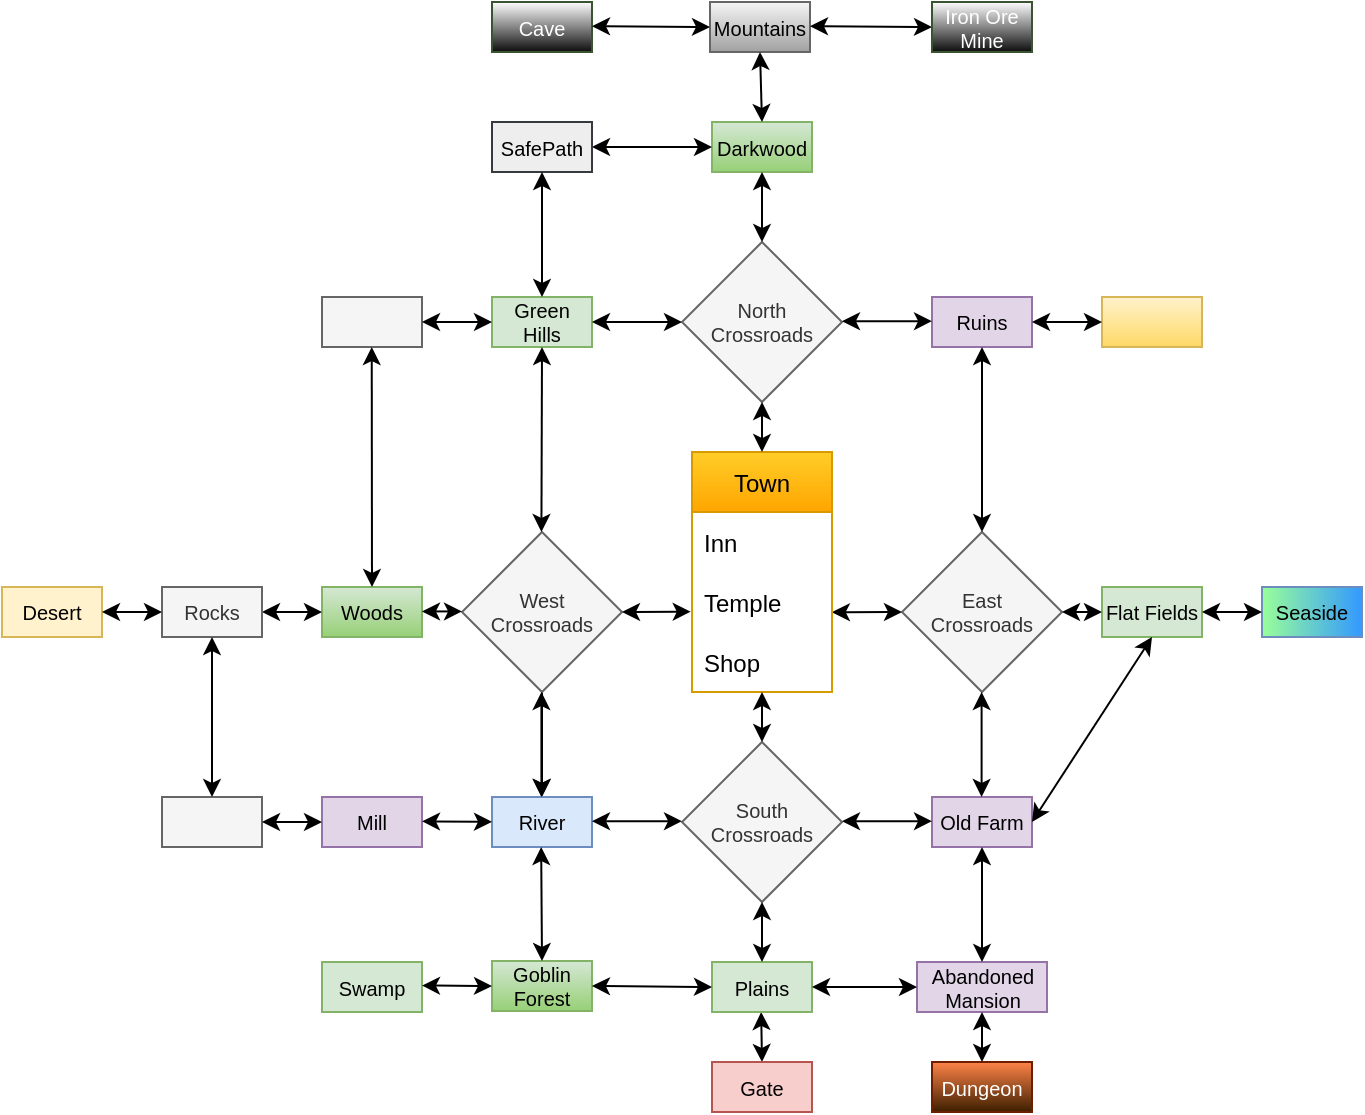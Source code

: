 <mxfile version="16.4.0" type="device"><diagram id="3e_ZeyB_WsexRNAXNc2T" name="Strona-1"><mxGraphModel dx="942" dy="725" grid="1" gridSize="10" guides="1" tooltips="1" connect="1" arrows="1" fold="1" page="1" pageScale="1" pageWidth="827" pageHeight="1169" math="0" shadow="0"><root><mxCell id="0"/><mxCell id="1" parent="0"/><mxCell id="8W7O9c99MwGOj7qPyFs_-2" value="North Crossroads" style="rhombus;whiteSpace=wrap;html=1;fillColor=#f5f5f5;strokeColor=#666666;fontColor=#333333;fontSize=10;" parent="1" vertex="1"><mxGeometry x="350" y="200" width="80" height="80" as="geometry"/></mxCell><mxCell id="8W7O9c99MwGOj7qPyFs_-3" value="South Crossroads" style="rhombus;whiteSpace=wrap;html=1;fillColor=#f5f5f5;fontColor=#333333;strokeColor=#666666;fontSize=10;" parent="1" vertex="1"><mxGeometry x="350" y="450" width="80" height="80" as="geometry"/></mxCell><mxCell id="8W7O9c99MwGOj7qPyFs_-4" value="East&lt;br&gt;Crossroads" style="rhombus;whiteSpace=wrap;html=1;fillColor=#f5f5f5;fontColor=#333333;strokeColor=#666666;fontSize=10;" parent="1" vertex="1"><mxGeometry x="460" y="345" width="80" height="80" as="geometry"/></mxCell><mxCell id="IO5RFfVwfSLMiQx77XnW-21" value="" style="edgeStyle=orthogonalEdgeStyle;rounded=0;orthogonalLoop=1;jettySize=auto;html=1;" edge="1" parent="1" source="8W7O9c99MwGOj7qPyFs_-5" target="8W7O9c99MwGOj7qPyFs_-14"><mxGeometry relative="1" as="geometry"/></mxCell><mxCell id="8W7O9c99MwGOj7qPyFs_-5" value="West &lt;br&gt;Crossroads" style="rhombus;whiteSpace=wrap;html=1;fillColor=#f5f5f5;fontColor=#333333;strokeColor=#666666;fontSize=10;" parent="1" vertex="1"><mxGeometry x="240" y="345" width="80" height="80" as="geometry"/></mxCell><mxCell id="8W7O9c99MwGOj7qPyFs_-9" value="" style="endArrow=classic;startArrow=classic;html=1;rounded=0;entryX=0;entryY=0.5;entryDx=0;entryDy=0;fontSize=10;exitX=0.999;exitY=0.67;exitDx=0;exitDy=0;exitPerimeter=0;" parent="1" source="IO5RFfVwfSLMiQx77XnW-53" target="8W7O9c99MwGOj7qPyFs_-4" edge="1"><mxGeometry width="50" height="50" relative="1" as="geometry"><mxPoint x="430" y="385" as="sourcePoint"/><mxPoint x="410" y="340" as="targetPoint"/></mxGeometry></mxCell><mxCell id="8W7O9c99MwGOj7qPyFs_-10" value="" style="endArrow=classic;startArrow=classic;html=1;rounded=0;entryX=1;entryY=0.5;entryDx=0;entryDy=0;fontSize=10;exitX=-0.009;exitY=0.661;exitDx=0;exitDy=0;exitPerimeter=0;" parent="1" source="IO5RFfVwfSLMiQx77XnW-53" target="8W7O9c99MwGOj7qPyFs_-5" edge="1"><mxGeometry width="50" height="50" relative="1" as="geometry"><mxPoint x="350" y="385" as="sourcePoint"/><mxPoint x="420" y="350" as="targetPoint"/></mxGeometry></mxCell><mxCell id="8W7O9c99MwGOj7qPyFs_-11" value="Woods" style="rounded=0;whiteSpace=wrap;html=1;fontSize=10;fillColor=#d5e8d4;strokeColor=#82b366;gradientColor=#97d077;" parent="1" vertex="1"><mxGeometry x="170" y="372.5" width="50" height="25" as="geometry"/></mxCell><mxCell id="8W7O9c99MwGOj7qPyFs_-13" value="Green Hills" style="rounded=0;whiteSpace=wrap;html=1;fontSize=10;fillColor=#d5e8d4;strokeColor=#82b366;" parent="1" vertex="1"><mxGeometry x="255" y="227.5" width="50" height="25" as="geometry"/></mxCell><mxCell id="8W7O9c99MwGOj7qPyFs_-14" value="River" style="rounded=0;whiteSpace=wrap;html=1;fontSize=10;fillColor=#dae8fc;strokeColor=#6c8ebf;" parent="1" vertex="1"><mxGeometry x="255" y="477.5" width="50" height="25" as="geometry"/></mxCell><mxCell id="8W7O9c99MwGOj7qPyFs_-15" value="Flat Fields" style="rounded=0;whiteSpace=wrap;html=1;fillColor=#d5e8d4;strokeColor=#82b366;fontSize=10;" parent="1" vertex="1"><mxGeometry x="560" y="372.5" width="50" height="25" as="geometry"/></mxCell><mxCell id="8W7O9c99MwGOj7qPyFs_-16" value="Ruins" style="rounded=0;whiteSpace=wrap;html=1;fontSize=10;fillColor=#e1d5e7;strokeColor=#9673a6;" parent="1" vertex="1"><mxGeometry x="475" y="227.5" width="50" height="25" as="geometry"/></mxCell><mxCell id="8W7O9c99MwGOj7qPyFs_-17" value="Old Farm" style="rounded=0;whiteSpace=wrap;html=1;fontSize=10;fillColor=#e1d5e7;strokeColor=#9673a6;" parent="1" vertex="1"><mxGeometry x="475" y="477.5" width="50" height="25" as="geometry"/></mxCell><mxCell id="8W7O9c99MwGOj7qPyFs_-18" value="Darkwood" style="rounded=0;whiteSpace=wrap;html=1;fontSize=10;fillColor=#d5e8d4;gradientColor=#97d077;strokeColor=#82b366;" parent="1" vertex="1"><mxGeometry x="365" y="140" width="50" height="25" as="geometry"/></mxCell><mxCell id="8W7O9c99MwGOj7qPyFs_-20" value="Seaside" style="rounded=0;whiteSpace=wrap;html=1;fontSize=10;fillColor=#3399FF;strokeColor=#6c8ebf;gradientColor=#99FF99;gradientDirection=west;" parent="1" vertex="1"><mxGeometry x="640" y="372.5" width="50" height="25" as="geometry"/></mxCell><mxCell id="8W7O9c99MwGOj7qPyFs_-21" value="Desert" style="rounded=0;whiteSpace=wrap;html=1;fontSize=10;fillColor=#fff2cc;strokeColor=#d6b656;" parent="1" vertex="1"><mxGeometry x="10" y="372.5" width="50" height="25" as="geometry"/></mxCell><mxCell id="IO5RFfVwfSLMiQx77XnW-1" value="" style="endArrow=classic;startArrow=classic;html=1;rounded=0;entryX=0;entryY=0.5;entryDx=0;entryDy=0;exitX=1;exitY=0.5;exitDx=0;exitDy=0;" edge="1" parent="1" source="8W7O9c99MwGOj7qPyFs_-4" target="8W7O9c99MwGOj7qPyFs_-15"><mxGeometry width="50" height="50" relative="1" as="geometry"><mxPoint x="390" y="400" as="sourcePoint"/><mxPoint x="440" y="350" as="targetPoint"/></mxGeometry></mxCell><mxCell id="IO5RFfVwfSLMiQx77XnW-2" value="" style="endArrow=classic;startArrow=classic;html=1;rounded=0;entryX=0;entryY=0.5;entryDx=0;entryDy=0;exitX=1;exitY=0.5;exitDx=0;exitDy=0;" edge="1" parent="1" source="8W7O9c99MwGOj7qPyFs_-15" target="8W7O9c99MwGOj7qPyFs_-20"><mxGeometry width="50" height="50" relative="1" as="geometry"><mxPoint x="550" y="395" as="sourcePoint"/><mxPoint x="570" y="395" as="targetPoint"/></mxGeometry></mxCell><mxCell id="IO5RFfVwfSLMiQx77XnW-3" value="" style="endArrow=classic;startArrow=classic;html=1;rounded=0;exitX=0.5;exitY=0;exitDx=0;exitDy=0;entryX=0.5;entryY=1;entryDx=0;entryDy=0;" edge="1" parent="1" source="8W7O9c99MwGOj7qPyFs_-4" target="8W7O9c99MwGOj7qPyFs_-16"><mxGeometry width="50" height="50" relative="1" as="geometry"><mxPoint x="470" y="340" as="sourcePoint"/><mxPoint x="520" y="290" as="targetPoint"/></mxGeometry></mxCell><mxCell id="IO5RFfVwfSLMiQx77XnW-4" value="" style="endArrow=classic;startArrow=classic;html=1;rounded=0;exitX=0.5;exitY=0;exitDx=0;exitDy=0;entryX=0.5;entryY=1;entryDx=0;entryDy=0;" edge="1" parent="1"><mxGeometry width="50" height="50" relative="1" as="geometry"><mxPoint x="499.8" y="477.5" as="sourcePoint"/><mxPoint x="499.8" y="425" as="targetPoint"/></mxGeometry></mxCell><mxCell id="IO5RFfVwfSLMiQx77XnW-5" value="" style="endArrow=classic;startArrow=classic;html=1;rounded=0;exitX=0.5;exitY=0;exitDx=0;exitDy=0;entryX=0.5;entryY=1;entryDx=0;entryDy=0;" edge="1" parent="1" source="8W7O9c99MwGOj7qPyFs_-2" target="8W7O9c99MwGOj7qPyFs_-18"><mxGeometry width="50" height="50" relative="1" as="geometry"><mxPoint x="520" y="325" as="sourcePoint"/><mxPoint x="520" y="272.5" as="targetPoint"/></mxGeometry></mxCell><mxCell id="IO5RFfVwfSLMiQx77XnW-6" value="" style="endArrow=classic;startArrow=classic;html=1;rounded=0;exitX=0.5;exitY=0;exitDx=0;exitDy=0;" edge="1" parent="1" source="IO5RFfVwfSLMiQx77XnW-34"><mxGeometry width="50" height="50" relative="1" as="geometry"><mxPoint x="389.58" y="615" as="sourcePoint"/><mxPoint x="389.58" y="585" as="targetPoint"/></mxGeometry></mxCell><mxCell id="IO5RFfVwfSLMiQx77XnW-7" value="" style="endArrow=classic;startArrow=classic;html=1;rounded=0;exitX=0.5;exitY=0;exitDx=0;exitDy=0;entryX=0.5;entryY=1;entryDx=0;entryDy=0;" edge="1" parent="1" target="8W7O9c99MwGOj7qPyFs_-13"><mxGeometry width="50" height="50" relative="1" as="geometry"><mxPoint x="279.71" y="345" as="sourcePoint"/><mxPoint x="279.71" y="292.5" as="targetPoint"/></mxGeometry></mxCell><mxCell id="IO5RFfVwfSLMiQx77XnW-8" value="" style="endArrow=classic;startArrow=classic;html=1;rounded=0;exitX=0.5;exitY=0;exitDx=0;exitDy=0;entryX=0.5;entryY=1;entryDx=0;entryDy=0;" edge="1" parent="1"><mxGeometry width="50" height="50" relative="1" as="geometry"><mxPoint x="279.71" y="477.5" as="sourcePoint"/><mxPoint x="279.71" y="425" as="targetPoint"/></mxGeometry></mxCell><mxCell id="IO5RFfVwfSLMiQx77XnW-9" value="" style="endArrow=classic;startArrow=classic;html=1;rounded=0;entryX=1;entryY=0.5;entryDx=0;entryDy=0;exitX=0;exitY=0.5;exitDx=0;exitDy=0;fontSize=10;" edge="1" parent="1"><mxGeometry width="50" height="50" relative="1" as="geometry"><mxPoint x="240" y="384.71" as="sourcePoint"/><mxPoint x="220" y="384.71" as="targetPoint"/></mxGeometry></mxCell><mxCell id="IO5RFfVwfSLMiQx77XnW-10" value="" style="endArrow=classic;startArrow=classic;html=1;rounded=0;entryX=0;entryY=0.5;entryDx=0;entryDy=0;fontSize=10;" edge="1" parent="1" target="8W7O9c99MwGOj7qPyFs_-11"><mxGeometry width="50" height="50" relative="1" as="geometry"><mxPoint x="140" y="385" as="sourcePoint"/><mxPoint x="230" y="394.71" as="targetPoint"/></mxGeometry></mxCell><mxCell id="IO5RFfVwfSLMiQx77XnW-11" value="" style="endArrow=classic;startArrow=classic;html=1;rounded=0;exitX=1;exitY=0.5;exitDx=0;exitDy=0;entryX=0;entryY=0.5;entryDx=0;entryDy=0;" edge="1" parent="1" source="8W7O9c99MwGOj7qPyFs_-13" target="8W7O9c99MwGOj7qPyFs_-2"><mxGeometry width="50" height="50" relative="1" as="geometry"><mxPoint x="289.71" y="315" as="sourcePoint"/><mxPoint x="289.71" y="262.5" as="targetPoint"/></mxGeometry></mxCell><mxCell id="IO5RFfVwfSLMiQx77XnW-13" value="" style="endArrow=classic;startArrow=classic;html=1;rounded=0;exitX=1;exitY=0.5;exitDx=0;exitDy=0;entryX=0;entryY=0.5;entryDx=0;entryDy=0;" edge="1" parent="1"><mxGeometry width="50" height="50" relative="1" as="geometry"><mxPoint x="430" y="239.58" as="sourcePoint"/><mxPoint x="475" y="239.58" as="targetPoint"/></mxGeometry></mxCell><mxCell id="IO5RFfVwfSLMiQx77XnW-14" value="" style="endArrow=classic;startArrow=classic;html=1;rounded=0;exitX=1;exitY=0.5;exitDx=0;exitDy=0;entryX=0;entryY=0.5;entryDx=0;entryDy=0;" edge="1" parent="1"><mxGeometry width="50" height="50" relative="1" as="geometry"><mxPoint x="305" y="489.58" as="sourcePoint"/><mxPoint x="350" y="489.58" as="targetPoint"/></mxGeometry></mxCell><mxCell id="IO5RFfVwfSLMiQx77XnW-15" value="" style="endArrow=classic;startArrow=classic;html=1;rounded=0;exitX=1;exitY=0.5;exitDx=0;exitDy=0;entryX=0;entryY=0.5;entryDx=0;entryDy=0;" edge="1" parent="1"><mxGeometry width="50" height="50" relative="1" as="geometry"><mxPoint x="430" y="489.58" as="sourcePoint"/><mxPoint x="475" y="489.58" as="targetPoint"/></mxGeometry></mxCell><mxCell id="IO5RFfVwfSLMiQx77XnW-16" value="Mountains" style="rounded=0;whiteSpace=wrap;html=1;fontSize=10;fillColor=#f5f5f5;gradientColor=#A1A1A1;strokeColor=#666666;" vertex="1" parent="1"><mxGeometry x="364" y="80" width="50" height="25" as="geometry"/></mxCell><mxCell id="IO5RFfVwfSLMiQx77XnW-17" value="Rocks" style="rounded=0;whiteSpace=wrap;html=1;fontSize=10;fillColor=#f5f5f5;strokeColor=#666666;fontColor=#333333;" vertex="1" parent="1"><mxGeometry x="90" y="372.5" width="50" height="25" as="geometry"/></mxCell><mxCell id="IO5RFfVwfSLMiQx77XnW-18" value="" style="endArrow=classic;startArrow=classic;html=1;rounded=0;fontSize=10;exitX=1;exitY=0.5;exitDx=0;exitDy=0;" edge="1" parent="1" source="8W7O9c99MwGOj7qPyFs_-21"><mxGeometry width="50" height="50" relative="1" as="geometry"><mxPoint x="150" y="395" as="sourcePoint"/><mxPoint x="90" y="385" as="targetPoint"/></mxGeometry></mxCell><mxCell id="IO5RFfVwfSLMiQx77XnW-19" value="Goblin Forest" style="rounded=0;whiteSpace=wrap;html=1;fontSize=10;fillColor=#d5e8d4;strokeColor=#82b366;gradientColor=#97d077;" vertex="1" parent="1"><mxGeometry x="255" y="559.5" width="50" height="25" as="geometry"/></mxCell><mxCell id="IO5RFfVwfSLMiQx77XnW-20" value="Swamp" style="rounded=0;whiteSpace=wrap;html=1;fontSize=10;fillColor=#d5e8d4;strokeColor=#82b366;" vertex="1" parent="1"><mxGeometry x="170" y="560" width="50" height="25" as="geometry"/></mxCell><mxCell id="IO5RFfVwfSLMiQx77XnW-22" value="" style="endArrow=classic;startArrow=classic;html=1;rounded=0;exitX=0.5;exitY=0;exitDx=0;exitDy=0;entryX=0.5;entryY=1;entryDx=0;entryDy=0;" edge="1" parent="1" source="IO5RFfVwfSLMiQx77XnW-19"><mxGeometry width="50" height="50" relative="1" as="geometry"><mxPoint x="279.58" y="555" as="sourcePoint"/><mxPoint x="279.58" y="502.5" as="targetPoint"/></mxGeometry></mxCell><mxCell id="IO5RFfVwfSLMiQx77XnW-23" value="" style="endArrow=classic;startArrow=classic;html=1;rounded=0;exitX=1;exitY=0.5;exitDx=0;exitDy=0;entryX=0;entryY=0.5;entryDx=0;entryDy=0;" edge="1" parent="1" target="IO5RFfVwfSLMiQx77XnW-19"><mxGeometry width="50" height="50" relative="1" as="geometry"><mxPoint x="220" y="571.76" as="sourcePoint"/><mxPoint x="250" y="572" as="targetPoint"/></mxGeometry></mxCell><mxCell id="IO5RFfVwfSLMiQx77XnW-25" value="Plains" style="rounded=0;whiteSpace=wrap;html=1;fontSize=10;fillColor=#d5e8d4;strokeColor=#82b366;" vertex="1" parent="1"><mxGeometry x="365" y="560" width="50" height="25" as="geometry"/></mxCell><mxCell id="IO5RFfVwfSLMiQx77XnW-26" value="Mill" style="rounded=0;whiteSpace=wrap;html=1;fontSize=10;fillColor=#e1d5e7;strokeColor=#9673a6;" vertex="1" parent="1"><mxGeometry x="170" y="477.5" width="50" height="25" as="geometry"/></mxCell><mxCell id="IO5RFfVwfSLMiQx77XnW-27" value="" style="endArrow=classic;startArrow=classic;html=1;rounded=0;exitX=1;exitY=0.5;exitDx=0;exitDy=0;entryX=0;entryY=0.5;entryDx=0;entryDy=0;" edge="1" parent="1"><mxGeometry width="50" height="50" relative="1" as="geometry"><mxPoint x="220" y="489.66" as="sourcePoint"/><mxPoint x="255" y="489.9" as="targetPoint"/></mxGeometry></mxCell><mxCell id="IO5RFfVwfSLMiQx77XnW-28" value="Cave" style="rounded=0;whiteSpace=wrap;html=1;fontSize=10;fillColor=#FFFFFF;fontColor=#ffffff;strokeColor=#3A5431;gradientColor=#0D0D0D;" vertex="1" parent="1"><mxGeometry x="255" y="80" width="50" height="25" as="geometry"/></mxCell><mxCell id="IO5RFfVwfSLMiQx77XnW-29" value="" style="endArrow=classic;startArrow=classic;html=1;rounded=0;exitX=1;exitY=0.5;exitDx=0;exitDy=0;entryX=0;entryY=0.5;entryDx=0;entryDy=0;" edge="1" parent="1" target="IO5RFfVwfSLMiQx77XnW-16"><mxGeometry width="50" height="50" relative="1" as="geometry"><mxPoint x="305" y="92.08" as="sourcePoint"/><mxPoint x="350" y="92.08" as="targetPoint"/></mxGeometry></mxCell><mxCell id="IO5RFfVwfSLMiQx77XnW-30" value="" style="endArrow=classic;startArrow=classic;html=1;rounded=0;exitX=0.5;exitY=0;exitDx=0;exitDy=0;entryX=0.5;entryY=1;entryDx=0;entryDy=0;" edge="1" parent="1" source="8W7O9c99MwGOj7qPyFs_-18" target="IO5RFfVwfSLMiQx77XnW-16"><mxGeometry width="50" height="50" relative="1" as="geometry"><mxPoint x="400" y="210" as="sourcePoint"/><mxPoint x="400" y="175" as="targetPoint"/></mxGeometry></mxCell><mxCell id="IO5RFfVwfSLMiQx77XnW-32" value="" style="endArrow=classic;startArrow=classic;html=1;rounded=0;exitX=1;exitY=0.5;exitDx=0;exitDy=0;entryX=0;entryY=0.5;entryDx=0;entryDy=0;" edge="1" parent="1"><mxGeometry width="50" height="50" relative="1" as="geometry"><mxPoint x="414" y="92.08" as="sourcePoint"/><mxPoint x="475" y="92.5" as="targetPoint"/></mxGeometry></mxCell><mxCell id="IO5RFfVwfSLMiQx77XnW-33" value="" style="endArrow=classic;startArrow=classic;html=1;rounded=0;entryX=0;entryY=0.5;entryDx=0;entryDy=0;exitX=1;exitY=0.5;exitDx=0;exitDy=0;" edge="1" parent="1" source="IO5RFfVwfSLMiQx77XnW-19" target="IO5RFfVwfSLMiQx77XnW-25"><mxGeometry width="50" height="50" relative="1" as="geometry"><mxPoint x="290" y="610" as="sourcePoint"/><mxPoint x="340" y="560" as="targetPoint"/></mxGeometry></mxCell><mxCell id="IO5RFfVwfSLMiQx77XnW-34" value="Gate" style="rounded=0;whiteSpace=wrap;html=1;fontSize=10;fillColor=#f8cecc;strokeColor=#b85450;" vertex="1" parent="1"><mxGeometry x="365" y="610" width="50" height="25" as="geometry"/></mxCell><mxCell id="IO5RFfVwfSLMiQx77XnW-35" value="" style="endArrow=classic;startArrow=classic;html=1;rounded=0;entryX=0.5;entryY=1;entryDx=0;entryDy=0;exitX=0.5;exitY=0;exitDx=0;exitDy=0;" edge="1" parent="1" source="IO5RFfVwfSLMiQx77XnW-25" target="8W7O9c99MwGOj7qPyFs_-3"><mxGeometry width="50" height="50" relative="1" as="geometry"><mxPoint x="400" y="570" as="sourcePoint"/><mxPoint x="400" y="540" as="targetPoint"/></mxGeometry></mxCell><mxCell id="IO5RFfVwfSLMiQx77XnW-36" value="Abandoned Mansion" style="rounded=0;whiteSpace=wrap;html=1;fontSize=10;fillColor=#e1d5e7;strokeColor=#9673a6;" vertex="1" parent="1"><mxGeometry x="467.5" y="560" width="65" height="25" as="geometry"/></mxCell><mxCell id="IO5RFfVwfSLMiQx77XnW-37" value="" style="endArrow=classic;startArrow=classic;html=1;rounded=0;entryX=0;entryY=0.5;entryDx=0;entryDy=0;exitX=1;exitY=0.5;exitDx=0;exitDy=0;" edge="1" parent="1" source="IO5RFfVwfSLMiQx77XnW-25" target="IO5RFfVwfSLMiQx77XnW-36"><mxGeometry width="50" height="50" relative="1" as="geometry"><mxPoint x="420" y="610" as="sourcePoint"/><mxPoint x="470" y="560" as="targetPoint"/></mxGeometry></mxCell><mxCell id="IO5RFfVwfSLMiQx77XnW-38" value="" style="endArrow=classic;startArrow=classic;html=1;rounded=0;exitX=0.5;exitY=0;exitDx=0;exitDy=0;entryX=0.5;entryY=1;entryDx=0;entryDy=0;" edge="1" parent="1" source="IO5RFfVwfSLMiQx77XnW-36" target="8W7O9c99MwGOj7qPyFs_-17"><mxGeometry width="50" height="50" relative="1" as="geometry"><mxPoint x="509.8" y="487.5" as="sourcePoint"/><mxPoint x="509.8" y="435" as="targetPoint"/></mxGeometry></mxCell><mxCell id="IO5RFfVwfSLMiQx77XnW-39" value="Dungeon" style="rounded=0;whiteSpace=wrap;html=1;fontSize=10;fillColor=#FF8348;strokeColor=#6D1F00;fontColor=#ffffff;gradientColor=#3D1F00;" vertex="1" parent="1"><mxGeometry x="475" y="610" width="50" height="25" as="geometry"/></mxCell><mxCell id="IO5RFfVwfSLMiQx77XnW-40" value="" style="endArrow=classic;startArrow=classic;html=1;rounded=0;entryX=0.5;entryY=1;entryDx=0;entryDy=0;exitX=0.5;exitY=0;exitDx=0;exitDy=0;" edge="1" parent="1" source="IO5RFfVwfSLMiQx77XnW-39" target="IO5RFfVwfSLMiQx77XnW-36"><mxGeometry width="50" height="50" relative="1" as="geometry"><mxPoint x="400" y="570" as="sourcePoint"/><mxPoint x="400" y="540" as="targetPoint"/></mxGeometry></mxCell><mxCell id="IO5RFfVwfSLMiQx77XnW-43" value="" style="endArrow=classic;startArrow=classic;html=1;rounded=0;entryX=0;entryY=0.5;entryDx=0;entryDy=0;exitX=1;exitY=0.5;exitDx=0;exitDy=0;" edge="1" parent="1" source="IO5RFfVwfSLMiQx77XnW-67" target="8W7O9c99MwGOj7qPyFs_-18"><mxGeometry width="50" height="50" relative="1" as="geometry"><mxPoint x="330" y="300" as="sourcePoint"/><mxPoint x="380" y="250" as="targetPoint"/><Array as="points"/></mxGeometry></mxCell><mxCell id="IO5RFfVwfSLMiQx77XnW-44" value="" style="endArrow=classic;startArrow=classic;html=1;rounded=0;entryX=0.5;entryY=1;entryDx=0;entryDy=0;exitX=1;exitY=0.5;exitDx=0;exitDy=0;" edge="1" parent="1" source="8W7O9c99MwGOj7qPyFs_-17" target="8W7O9c99MwGOj7qPyFs_-15"><mxGeometry width="50" height="50" relative="1" as="geometry"><mxPoint x="330" y="590" as="sourcePoint"/><mxPoint x="380" y="540" as="targetPoint"/><Array as="points"/></mxGeometry></mxCell><mxCell id="IO5RFfVwfSLMiQx77XnW-51" value="Town" style="swimlane;fontStyle=0;childLayout=stackLayout;horizontal=1;startSize=30;horizontalStack=0;resizeParent=1;resizeParentMax=0;resizeLast=0;collapsible=1;marginBottom=0;fillColor=#ffcd28;gradientColor=#ffa500;strokeColor=#d79b00;" vertex="1" parent="1"><mxGeometry x="355" y="305" width="70" height="120" as="geometry"><mxRectangle x="355" y="320" width="60" height="30" as="alternateBounds"/></mxGeometry></mxCell><mxCell id="IO5RFfVwfSLMiQx77XnW-52" value="Inn" style="text;strokeColor=none;fillColor=none;align=left;verticalAlign=middle;spacingLeft=4;spacingRight=4;overflow=hidden;points=[[0,0.5],[1,0.5]];portConstraint=eastwest;rotatable=0;" vertex="1" parent="IO5RFfVwfSLMiQx77XnW-51"><mxGeometry y="30" width="70" height="30" as="geometry"/></mxCell><mxCell id="IO5RFfVwfSLMiQx77XnW-53" value="Temple" style="text;strokeColor=none;fillColor=none;align=left;verticalAlign=middle;spacingLeft=4;spacingRight=4;overflow=hidden;points=[[0,0.5],[1,0.5]];portConstraint=eastwest;rotatable=0;" vertex="1" parent="IO5RFfVwfSLMiQx77XnW-51"><mxGeometry y="60" width="70" height="30" as="geometry"/></mxCell><mxCell id="IO5RFfVwfSLMiQx77XnW-54" value="Shop" style="text;strokeColor=none;fillColor=none;align=left;verticalAlign=middle;spacingLeft=4;spacingRight=4;overflow=hidden;points=[[0,0.5],[1,0.5]];portConstraint=eastwest;rotatable=0;" vertex="1" parent="IO5RFfVwfSLMiQx77XnW-51"><mxGeometry y="90" width="70" height="30" as="geometry"/></mxCell><mxCell id="IO5RFfVwfSLMiQx77XnW-56" value="" style="endArrow=classic;startArrow=classic;html=1;rounded=0;entryX=0.5;entryY=0;entryDx=0;entryDy=0;exitX=0.5;exitY=1;exitDx=0;exitDy=0;" edge="1" parent="1" source="8W7O9c99MwGOj7qPyFs_-2" target="IO5RFfVwfSLMiQx77XnW-51"><mxGeometry width="50" height="50" relative="1" as="geometry"><mxPoint x="360" y="410" as="sourcePoint"/><mxPoint x="410" y="360" as="targetPoint"/></mxGeometry></mxCell><mxCell id="IO5RFfVwfSLMiQx77XnW-57" value="" style="endArrow=classic;startArrow=classic;html=1;rounded=0;entryX=0.5;entryY=0;entryDx=0;entryDy=0;exitX=0.5;exitY=1;exitDx=0;exitDy=0;" edge="1" parent="1" source="IO5RFfVwfSLMiQx77XnW-51" target="8W7O9c99MwGOj7qPyFs_-3"><mxGeometry width="50" height="50" relative="1" as="geometry"><mxPoint x="360" y="410" as="sourcePoint"/><mxPoint x="410" y="360" as="targetPoint"/></mxGeometry></mxCell><mxCell id="IO5RFfVwfSLMiQx77XnW-59" value="" style="rounded=0;whiteSpace=wrap;html=1;fillColor=#fff2cc;strokeColor=#d6b656;fontSize=10;gradientColor=#ffd966;" vertex="1" parent="1"><mxGeometry x="560" y="227.5" width="50" height="25" as="geometry"/></mxCell><mxCell id="IO5RFfVwfSLMiQx77XnW-60" value="" style="rounded=0;whiteSpace=wrap;html=1;fontSize=10;fillColor=#f5f5f5;strokeColor=#666666;fontColor=#333333;" vertex="1" parent="1"><mxGeometry x="90" y="477.5" width="50" height="25" as="geometry"/></mxCell><mxCell id="IO5RFfVwfSLMiQx77XnW-61" value="" style="endArrow=classic;startArrow=classic;html=1;rounded=0;entryX=0.5;entryY=1;entryDx=0;entryDy=0;exitX=0.5;exitY=0;exitDx=0;exitDy=0;" edge="1" parent="1" source="IO5RFfVwfSLMiQx77XnW-60" target="IO5RFfVwfSLMiQx77XnW-17"><mxGeometry width="50" height="50" relative="1" as="geometry"><mxPoint x="380" y="400" as="sourcePoint"/><mxPoint x="430" y="350" as="targetPoint"/></mxGeometry></mxCell><mxCell id="IO5RFfVwfSLMiQx77XnW-62" value="" style="endArrow=classic;startArrow=classic;html=1;rounded=0;entryX=0;entryY=0.5;entryDx=0;entryDy=0;" edge="1" parent="1" target="IO5RFfVwfSLMiQx77XnW-26"><mxGeometry width="50" height="50" relative="1" as="geometry"><mxPoint x="140" y="490" as="sourcePoint"/><mxPoint x="125" y="407.5" as="targetPoint"/></mxGeometry></mxCell><mxCell id="IO5RFfVwfSLMiQx77XnW-63" value="" style="endArrow=classic;startArrow=classic;html=1;rounded=0;entryX=1;entryY=0.5;entryDx=0;entryDy=0;exitX=0;exitY=0.5;exitDx=0;exitDy=0;" edge="1" parent="1" source="IO5RFfVwfSLMiQx77XnW-59" target="8W7O9c99MwGOj7qPyFs_-16"><mxGeometry width="50" height="50" relative="1" as="geometry"><mxPoint x="380" y="400" as="sourcePoint"/><mxPoint x="430" y="350" as="targetPoint"/></mxGeometry></mxCell><mxCell id="IO5RFfVwfSLMiQx77XnW-64" value="" style="rounded=0;whiteSpace=wrap;html=1;fontSize=10;fillColor=#f5f5f5;strokeColor=#666666;fontColor=#333333;" vertex="1" parent="1"><mxGeometry x="170" y="227.5" width="50" height="25" as="geometry"/></mxCell><mxCell id="IO5RFfVwfSLMiQx77XnW-65" value="" style="endArrow=classic;startArrow=classic;html=1;rounded=0;entryX=0;entryY=0.5;entryDx=0;entryDy=0;exitX=1;exitY=0.5;exitDx=0;exitDy=0;" edge="1" parent="1" source="IO5RFfVwfSLMiQx77XnW-64" target="8W7O9c99MwGOj7qPyFs_-13"><mxGeometry width="50" height="50" relative="1" as="geometry"><mxPoint x="380" y="400" as="sourcePoint"/><mxPoint x="430" y="350" as="targetPoint"/></mxGeometry></mxCell><mxCell id="IO5RFfVwfSLMiQx77XnW-66" value="" style="endArrow=classic;startArrow=classic;html=1;rounded=0;entryX=0.5;entryY=1;entryDx=0;entryDy=0;exitX=0.5;exitY=0;exitDx=0;exitDy=0;" edge="1" parent="1" source="8W7O9c99MwGOj7qPyFs_-11"><mxGeometry width="50" height="50" relative="1" as="geometry"><mxPoint x="195" y="370" as="sourcePoint"/><mxPoint x="194.87" y="252.5" as="targetPoint"/></mxGeometry></mxCell><mxCell id="IO5RFfVwfSLMiQx77XnW-67" value="SafePath" style="rounded=0;whiteSpace=wrap;html=1;fontSize=10;fillColor=#eeeeee;strokeColor=#36393d;" vertex="1" parent="1"><mxGeometry x="255" y="140" width="50" height="25" as="geometry"/></mxCell><mxCell id="IO5RFfVwfSLMiQx77XnW-68" value="" style="endArrow=classic;startArrow=classic;html=1;rounded=0;entryX=0.5;entryY=1;entryDx=0;entryDy=0;exitX=0.5;exitY=0;exitDx=0;exitDy=0;" edge="1" parent="1" source="8W7O9c99MwGOj7qPyFs_-13" target="IO5RFfVwfSLMiQx77XnW-67"><mxGeometry width="50" height="50" relative="1" as="geometry"><mxPoint x="260" y="380" as="sourcePoint"/><mxPoint x="310" y="330" as="targetPoint"/></mxGeometry></mxCell><mxCell id="IO5RFfVwfSLMiQx77XnW-69" value="Iron Ore Mine" style="rounded=0;whiteSpace=wrap;html=1;fontSize=10;fillColor=#FFFFFF;fontColor=#ffffff;strokeColor=#3A5431;gradientColor=#0D0D0D;" vertex="1" parent="1"><mxGeometry x="475" y="80" width="50" height="25" as="geometry"/></mxCell></root></mxGraphModel></diagram></mxfile>